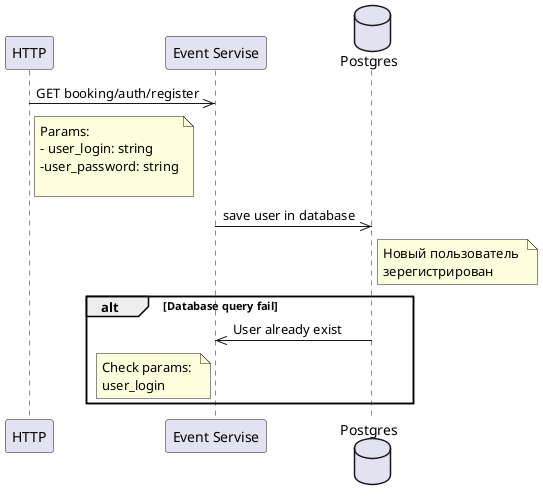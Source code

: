 @startuml 

participant HTTP
participant "Event Servise" as ES
database "Postgres" as DB



HTTP ->>ES: GET booking/auth/register
note right of HTTP
    Params:
    - user_login: string
    -user_password: string

end note 

ES ->> DB: save user in database

note right of DB
    Новый пользователь 
    зерегистрирован
end note

alt Database query fail

DB ->> ES: User already exist

note left of ES
    Check params: 
    user_login
end note
end

@enduml

